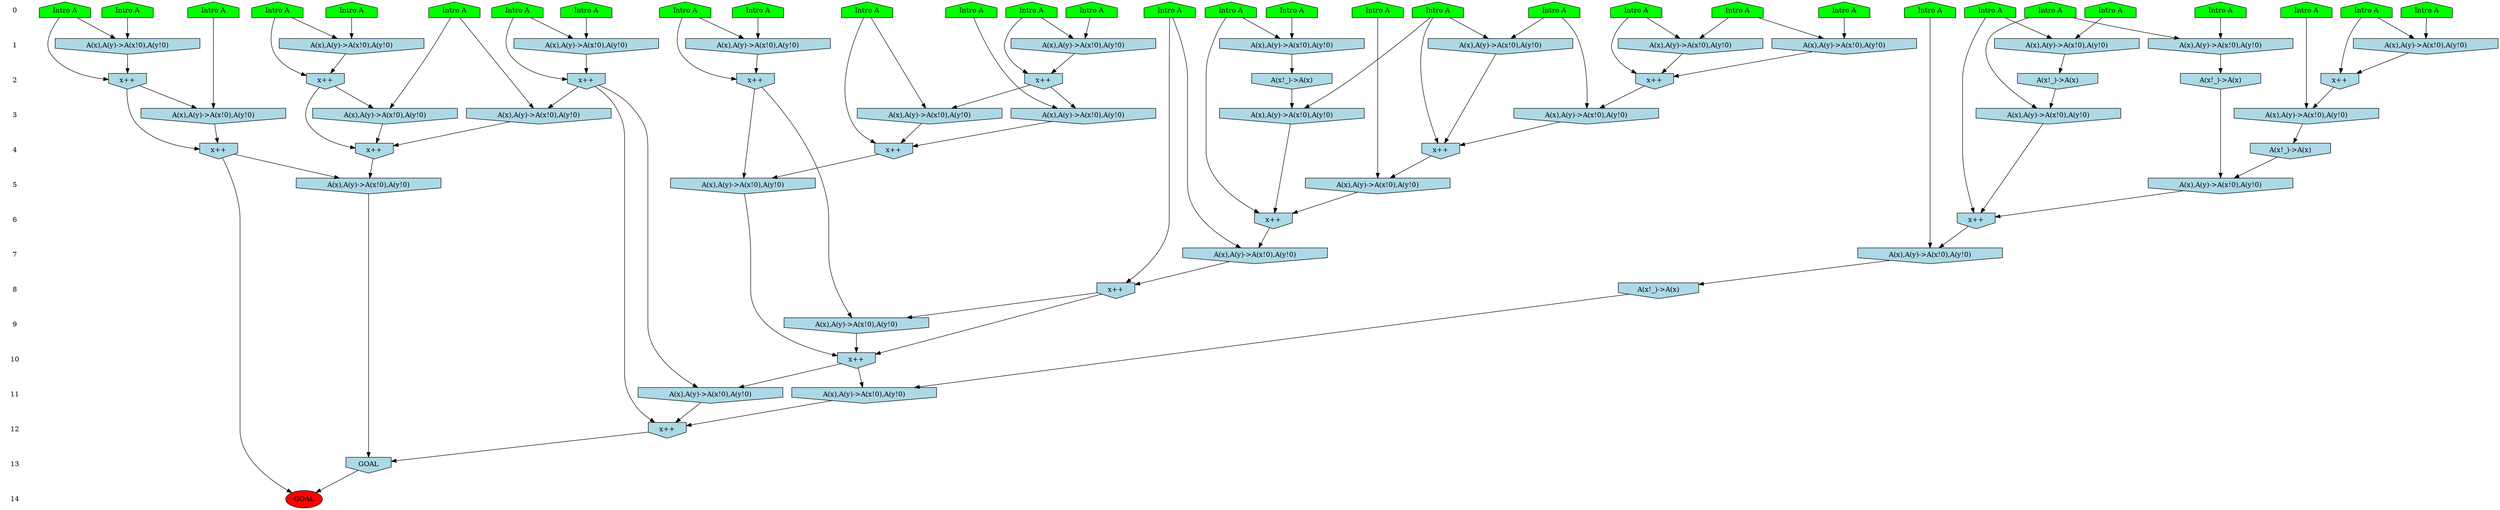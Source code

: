/* Compression of 1 causal flows obtained in average at 2.447717E+00 t.u */
/* Compressed causal flows were: [730] */
digraph G{
 ranksep=.5 ; 
{ rank = same ; "0" [shape=plaintext] ; node_1 [label ="Intro A", shape=house, style=filled, fillcolor=green] ;
node_2 [label ="Intro A", shape=house, style=filled, fillcolor=green] ;
node_3 [label ="Intro A", shape=house, style=filled, fillcolor=green] ;
node_4 [label ="Intro A", shape=house, style=filled, fillcolor=green] ;
node_5 [label ="Intro A", shape=house, style=filled, fillcolor=green] ;
node_6 [label ="Intro A", shape=house, style=filled, fillcolor=green] ;
node_7 [label ="Intro A", shape=house, style=filled, fillcolor=green] ;
node_8 [label ="Intro A", shape=house, style=filled, fillcolor=green] ;
node_9 [label ="Intro A", shape=house, style=filled, fillcolor=green] ;
node_10 [label ="Intro A", shape=house, style=filled, fillcolor=green] ;
node_11 [label ="Intro A", shape=house, style=filled, fillcolor=green] ;
node_12 [label ="Intro A", shape=house, style=filled, fillcolor=green] ;
node_13 [label ="Intro A", shape=house, style=filled, fillcolor=green] ;
node_14 [label ="Intro A", shape=house, style=filled, fillcolor=green] ;
node_15 [label ="Intro A", shape=house, style=filled, fillcolor=green] ;
node_16 [label ="Intro A", shape=house, style=filled, fillcolor=green] ;
node_17 [label ="Intro A", shape=house, style=filled, fillcolor=green] ;
node_18 [label ="Intro A", shape=house, style=filled, fillcolor=green] ;
node_19 [label ="Intro A", shape=house, style=filled, fillcolor=green] ;
node_20 [label ="Intro A", shape=house, style=filled, fillcolor=green] ;
node_21 [label ="Intro A", shape=house, style=filled, fillcolor=green] ;
node_22 [label ="Intro A", shape=house, style=filled, fillcolor=green] ;
node_23 [label ="Intro A", shape=house, style=filled, fillcolor=green] ;
node_24 [label ="Intro A", shape=house, style=filled, fillcolor=green] ;
node_25 [label ="Intro A", shape=house, style=filled, fillcolor=green] ;
node_26 [label ="Intro A", shape=house, style=filled, fillcolor=green] ;
node_27 [label ="Intro A", shape=house, style=filled, fillcolor=green] ;
node_28 [label ="Intro A", shape=house, style=filled, fillcolor=green] ;
node_29 [label ="Intro A", shape=house, style=filled, fillcolor=green] ;
node_30 [label ="Intro A", shape=house, style=filled, fillcolor=green] ;
node_31 [label ="Intro A", shape=house, style=filled, fillcolor=green] ;
}
{ rank = same ; "1" [shape=plaintext] ; node_32 [label="A(x),A(y)->A(x!0),A(y!0)", shape=invhouse, style=filled, fillcolor = lightblue] ;
node_33 [label="A(x),A(y)->A(x!0),A(y!0)", shape=invhouse, style=filled, fillcolor = lightblue] ;
node_34 [label="A(x),A(y)->A(x!0),A(y!0)", shape=invhouse, style=filled, fillcolor = lightblue] ;
node_35 [label="A(x),A(y)->A(x!0),A(y!0)", shape=invhouse, style=filled, fillcolor = lightblue] ;
node_36 [label="A(x),A(y)->A(x!0),A(y!0)", shape=invhouse, style=filled, fillcolor = lightblue] ;
node_37 [label="A(x),A(y)->A(x!0),A(y!0)", shape=invhouse, style=filled, fillcolor = lightblue] ;
node_39 [label="A(x),A(y)->A(x!0),A(y!0)", shape=invhouse, style=filled, fillcolor = lightblue] ;
node_43 [label="A(x),A(y)->A(x!0),A(y!0)", shape=invhouse, style=filled, fillcolor = lightblue] ;
node_48 [label="A(x),A(y)->A(x!0),A(y!0)", shape=invhouse, style=filled, fillcolor = lightblue] ;
node_51 [label="A(x),A(y)->A(x!0),A(y!0)", shape=invhouse, style=filled, fillcolor = lightblue] ;
node_52 [label="A(x),A(y)->A(x!0),A(y!0)", shape=invhouse, style=filled, fillcolor = lightblue] ;
node_59 [label="A(x),A(y)->A(x!0),A(y!0)", shape=invhouse, style=filled, fillcolor = lightblue] ;
}
{ rank = same ; "2" [shape=plaintext] ; node_38 [label="x++", shape=invhouse, style=filled, fillcolor = lightblue] ;
node_40 [label="A(x!_)->A(x)", shape=invhouse, style=filled, fillcolor = lightblue] ;
node_41 [label="x++", shape=invhouse, style=filled, fillcolor = lightblue] ;
node_42 [label="A(x!_)->A(x)", shape=invhouse, style=filled, fillcolor = lightblue] ;
node_44 [label="x++", shape=invhouse, style=filled, fillcolor = lightblue] ;
node_46 [label="x++", shape=invhouse, style=filled, fillcolor = lightblue] ;
node_49 [label="x++", shape=invhouse, style=filled, fillcolor = lightblue] ;
node_53 [label="A(x!_)->A(x)", shape=invhouse, style=filled, fillcolor = lightblue] ;
node_55 [label="x++", shape=invhouse, style=filled, fillcolor = lightblue] ;
node_60 [label="x++", shape=invhouse, style=filled, fillcolor = lightblue] ;
}
{ rank = same ; "3" [shape=plaintext] ; node_45 [label="A(x),A(y)->A(x!0),A(y!0)", shape=invhouse, style=filled, fillcolor = lightblue] ;
node_50 [label="A(x),A(y)->A(x!0),A(y!0)", shape=invhouse, style=filled, fillcolor = lightblue] ;
node_56 [label="A(x),A(y)->A(x!0),A(y!0)", shape=invhouse, style=filled, fillcolor = lightblue] ;
node_57 [label="A(x),A(y)->A(x!0),A(y!0)", shape=invhouse, style=filled, fillcolor = lightblue] ;
node_61 [label="A(x),A(y)->A(x!0),A(y!0)", shape=invhouse, style=filled, fillcolor = lightblue] ;
node_62 [label="A(x),A(y)->A(x!0),A(y!0)", shape=invhouse, style=filled, fillcolor = lightblue] ;
node_64 [label="A(x),A(y)->A(x!0),A(y!0)", shape=invhouse, style=filled, fillcolor = lightblue] ;
node_67 [label="A(x),A(y)->A(x!0),A(y!0)", shape=invhouse, style=filled, fillcolor = lightblue] ;
node_69 [label="A(x),A(y)->A(x!0),A(y!0)", shape=invhouse, style=filled, fillcolor = lightblue] ;
}
{ rank = same ; "4" [shape=plaintext] ; node_47 [label="x++", shape=invhouse, style=filled, fillcolor = lightblue] ;
node_58 [label="A(x!_)->A(x)", shape=invhouse, style=filled, fillcolor = lightblue] ;
node_63 [label="x++", shape=invhouse, style=filled, fillcolor = lightblue] ;
node_65 [label="x++", shape=invhouse, style=filled, fillcolor = lightblue] ;
node_74 [label="x++", shape=invhouse, style=filled, fillcolor = lightblue] ;
}
{ rank = same ; "5" [shape=plaintext] ; node_54 [label="A(x),A(y)->A(x!0),A(y!0)", shape=invhouse, style=filled, fillcolor = lightblue] ;
node_66 [label="A(x),A(y)->A(x!0),A(y!0)", shape=invhouse, style=filled, fillcolor = lightblue] ;
node_68 [label="A(x),A(y)->A(x!0),A(y!0)", shape=invhouse, style=filled, fillcolor = lightblue] ;
node_77 [label="A(x),A(y)->A(x!0),A(y!0)", shape=invhouse, style=filled, fillcolor = lightblue] ;
}
{ rank = same ; "6" [shape=plaintext] ; node_70 [label="x++", shape=invhouse, style=filled, fillcolor = lightblue] ;
node_72 [label="x++", shape=invhouse, style=filled, fillcolor = lightblue] ;
}
{ rank = same ; "7" [shape=plaintext] ; node_71 [label="A(x),A(y)->A(x!0),A(y!0)", shape=invhouse, style=filled, fillcolor = lightblue] ;
node_75 [label="A(x),A(y)->A(x!0),A(y!0)", shape=invhouse, style=filled, fillcolor = lightblue] ;
}
{ rank = same ; "8" [shape=plaintext] ; node_73 [label="x++", shape=invhouse, style=filled, fillcolor = lightblue] ;
node_78 [label="A(x!_)->A(x)", shape=invhouse, style=filled, fillcolor = lightblue] ;
}
{ rank = same ; "9" [shape=plaintext] ; node_76 [label="A(x),A(y)->A(x!0),A(y!0)", shape=invhouse, style=filled, fillcolor = lightblue] ;
}
{ rank = same ; "10" [shape=plaintext] ; node_79 [label="x++", shape=invhouse, style=filled, fillcolor = lightblue] ;
}
{ rank = same ; "11" [shape=plaintext] ; node_80 [label="A(x),A(y)->A(x!0),A(y!0)", shape=invhouse, style=filled, fillcolor = lightblue] ;
node_81 [label="A(x),A(y)->A(x!0),A(y!0)", shape=invhouse, style=filled, fillcolor = lightblue] ;
}
{ rank = same ; "12" [shape=plaintext] ; node_82 [label="x++", shape=invhouse, style=filled, fillcolor = lightblue] ;
}
{ rank = same ; "13" [shape=plaintext] ; node_83 [label="GOAL", shape=invhouse, style=filled, fillcolor = lightblue] ;
}
{ rank = same ; "14" [shape=plaintext] ; node_84 [label ="GOAL", style=filled, fillcolor=red] ;
}
"0" -> "1" [style="invis"]; 
"1" -> "2" [style="invis"]; 
"2" -> "3" [style="invis"]; 
"3" -> "4" [style="invis"]; 
"4" -> "5" [style="invis"]; 
"5" -> "6" [style="invis"]; 
"6" -> "7" [style="invis"]; 
"7" -> "8" [style="invis"]; 
"8" -> "9" [style="invis"]; 
"9" -> "10" [style="invis"]; 
"10" -> "11" [style="invis"]; 
"11" -> "12" [style="invis"]; 
"12" -> "13" [style="invis"]; 
"13" -> "14" [style="invis"]; 
node_27 -> node_32
node_29 -> node_32
node_3 -> node_33
node_20 -> node_33
node_18 -> node_34
node_26 -> node_34
node_21 -> node_35
node_30 -> node_35
node_7 -> node_36
node_22 -> node_36
node_10 -> node_37
node_15 -> node_37
node_22 -> node_38
node_36 -> node_38
node_4 -> node_39
node_8 -> node_39
node_37 -> node_40
node_8 -> node_41
node_39 -> node_41
node_32 -> node_42
node_1 -> node_43
node_3 -> node_43
node_1 -> node_44
node_33 -> node_44
node_43 -> node_44
node_26 -> node_45
node_44 -> node_45
node_30 -> node_46
node_35 -> node_46
node_18 -> node_47
node_34 -> node_47
node_45 -> node_47
node_11 -> node_48
node_16 -> node_48
node_16 -> node_49
node_48 -> node_49
node_18 -> node_50
node_42 -> node_50
node_13 -> node_51
node_23 -> node_51
node_2 -> node_52
node_25 -> node_52
node_51 -> node_53
node_6 -> node_54
node_47 -> node_54
node_2 -> node_55
node_52 -> node_55
node_12 -> node_56
node_49 -> node_56
node_31 -> node_57
node_41 -> node_57
node_57 -> node_58
node_19 -> node_59
node_28 -> node_59
node_19 -> node_60
node_59 -> node_60
node_24 -> node_61
node_60 -> node_61
node_14 -> node_62
node_38 -> node_62
node_38 -> node_63
node_62 -> node_63
node_24 -> node_64
node_55 -> node_64
node_60 -> node_65
node_61 -> node_65
node_64 -> node_65
node_63 -> node_66
node_65 -> node_66
node_23 -> node_67
node_40 -> node_67
node_53 -> node_68
node_58 -> node_68
node_17 -> node_69
node_49 -> node_69
node_29 -> node_70
node_50 -> node_70
node_54 -> node_70
node_9 -> node_71
node_70 -> node_71
node_10 -> node_72
node_67 -> node_72
node_68 -> node_72
node_9 -> node_73
node_71 -> node_73
node_17 -> node_74
node_56 -> node_74
node_69 -> node_74
node_5 -> node_75
node_72 -> node_75
node_46 -> node_76
node_73 -> node_76
node_46 -> node_77
node_74 -> node_77
node_75 -> node_78
node_73 -> node_79
node_76 -> node_79
node_77 -> node_79
node_55 -> node_80
node_79 -> node_80
node_78 -> node_81
node_79 -> node_81
node_55 -> node_82
node_80 -> node_82
node_81 -> node_82
node_66 -> node_83
node_82 -> node_83
node_63 -> node_84
node_83 -> node_84
}
/*
 Dot generation time: 0.000000
*/